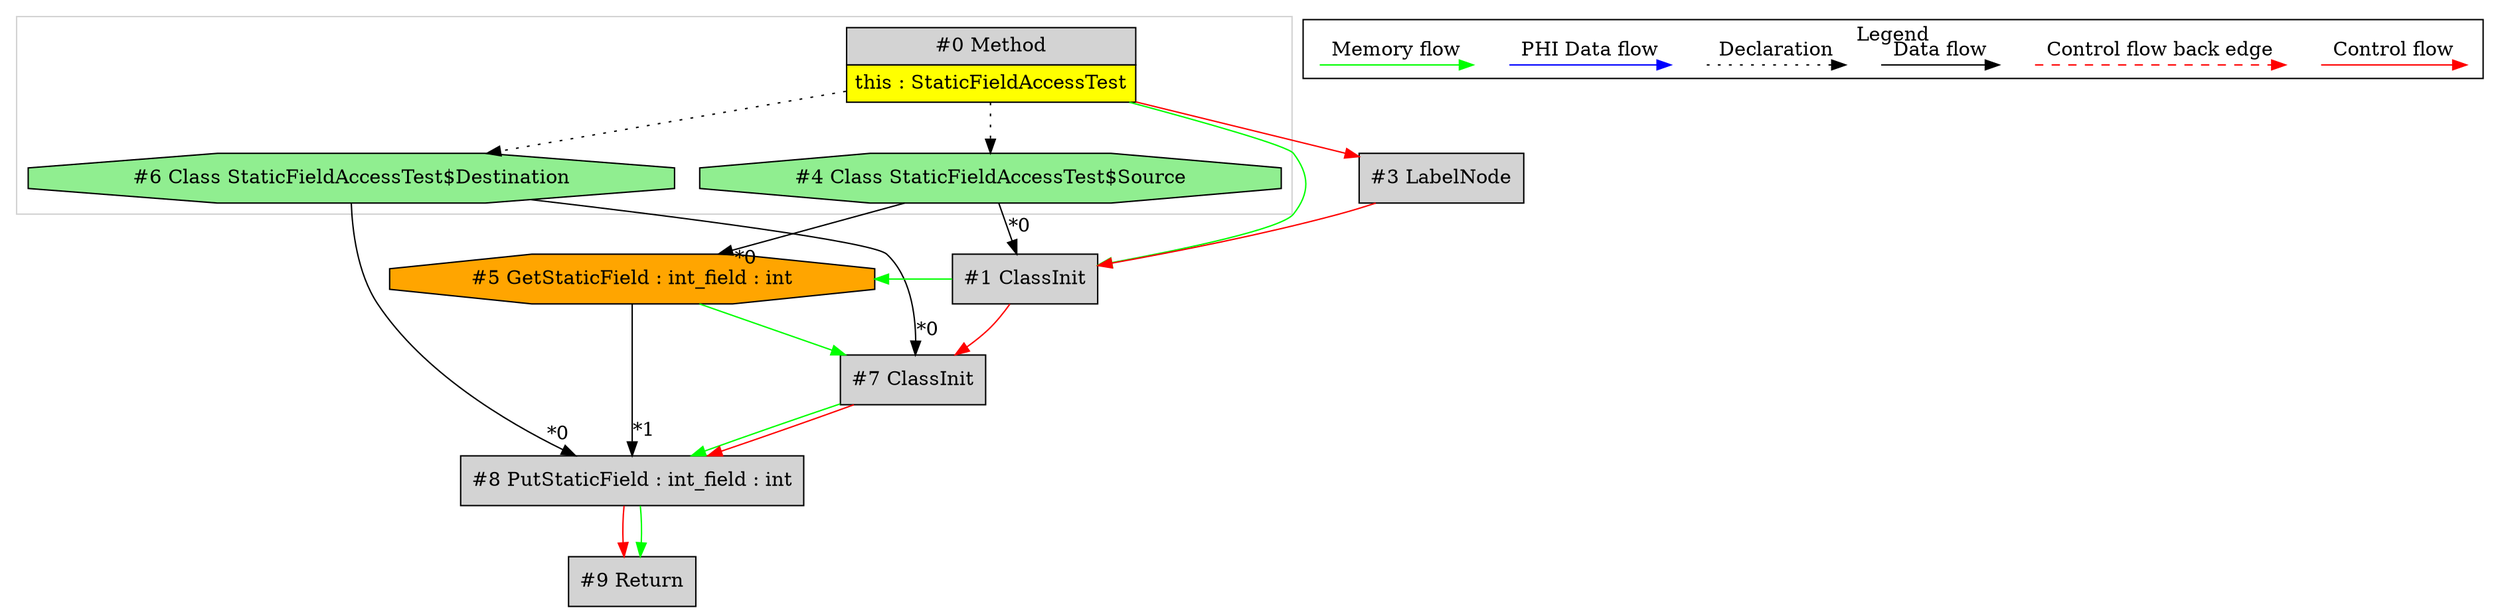 digraph {
 node0[margin="0", label=<<table border="0" cellborder="1" cellspacing="0" cellpadding="5"><tr><td colspan="1">#0 Method</td></tr><tr><td port="prj2" bgcolor="yellow">this : StaticFieldAccessTest</td></tr></table>>,shape=none, fillcolor=lightgrey, style=filled];
 node6[label="#6 Class StaticFieldAccessTest$Destination",shape=octagon, fillcolor=lightgreen, style=filled];
 node0 -> node6[style=dotted];
 node8[label="#8 PutStaticField : int_field : int",shape=box, fillcolor=lightgrey, style=filled];
 node6 -> node8[headlabel="*0", labeldistance=2];
 node5 -> node8[headlabel="*1", labeldistance=2];
 node7 -> node8[labeldistance=2, color=green, constraint=false];
 node7 -> node8[labeldistance=2, color=red, fontcolor=red];
 node7[label="#7 ClassInit",shape=box, fillcolor=lightgrey, style=filled];
 node6 -> node7[headlabel="*0", labeldistance=2];
 node5 -> node7[labeldistance=2, color=green, constraint=false];
 node1 -> node7[labeldistance=2, color=red, fontcolor=red];
 node1[label="#1 ClassInit",shape=box, fillcolor=lightgrey, style=filled];
 node4 -> node1[headlabel="*0", labeldistance=2];
 node0 -> node1[labeldistance=2, color=green, constraint=false];
 node3 -> node1[labeldistance=2, color=red, fontcolor=red];
 node3[label="#3 LabelNode",shape=box, fillcolor=lightgrey, style=filled];
 node0 -> node3[labeldistance=2, color=red, fontcolor=red];
 node4[label="#4 Class StaticFieldAccessTest$Source",shape=octagon, fillcolor=lightgreen, style=filled];
 node0 -> node4[style=dotted];
 node5[label="#5 GetStaticField : int_field : int",shape=octagon, fillcolor=orange, style=filled];
 node4 -> node5[headlabel="*0", labeldistance=2];
 node1 -> node5[labeldistance=2, color=green, constraint=false];
 node9[label="#9 Return",shape=box, fillcolor=lightgrey, style=filled];
 node8 -> node9[labeldistance=2, color=red, fontcolor=red];
 node8 -> node9[labeldistance=2, color=green, constraint=false];
 subgraph cluster_0 {
  color=lightgray;
  node0;
  node4;
  node6;
 }
 subgraph cluster_000 {
  label = "Legend";
  node [shape=point]
  {
   rank=same;
   c0 [style = invis];
   c1 [style = invis];
   c2 [style = invis];
   c3 [style = invis];
   d0 [style = invis];
   d1 [style = invis];
   d2 [style = invis];
   d3 [style = invis];
   d4 [style = invis];
   d5 [style = invis];
   d6 [style = invis];
   d7 [style = invis];
  }
  c0 -> c1 [label="Control flow", style=solid, color=red]
  c2 -> c3 [label="Control flow back edge", style=dashed, color=red]
  d0 -> d1 [label="Data flow"]
  d2 -> d3 [label="Declaration", style=dotted]
  d4 -> d5 [label="PHI Data flow", color=blue]
  d6 -> d7 [label="Memory flow", color=green]
 }

}
